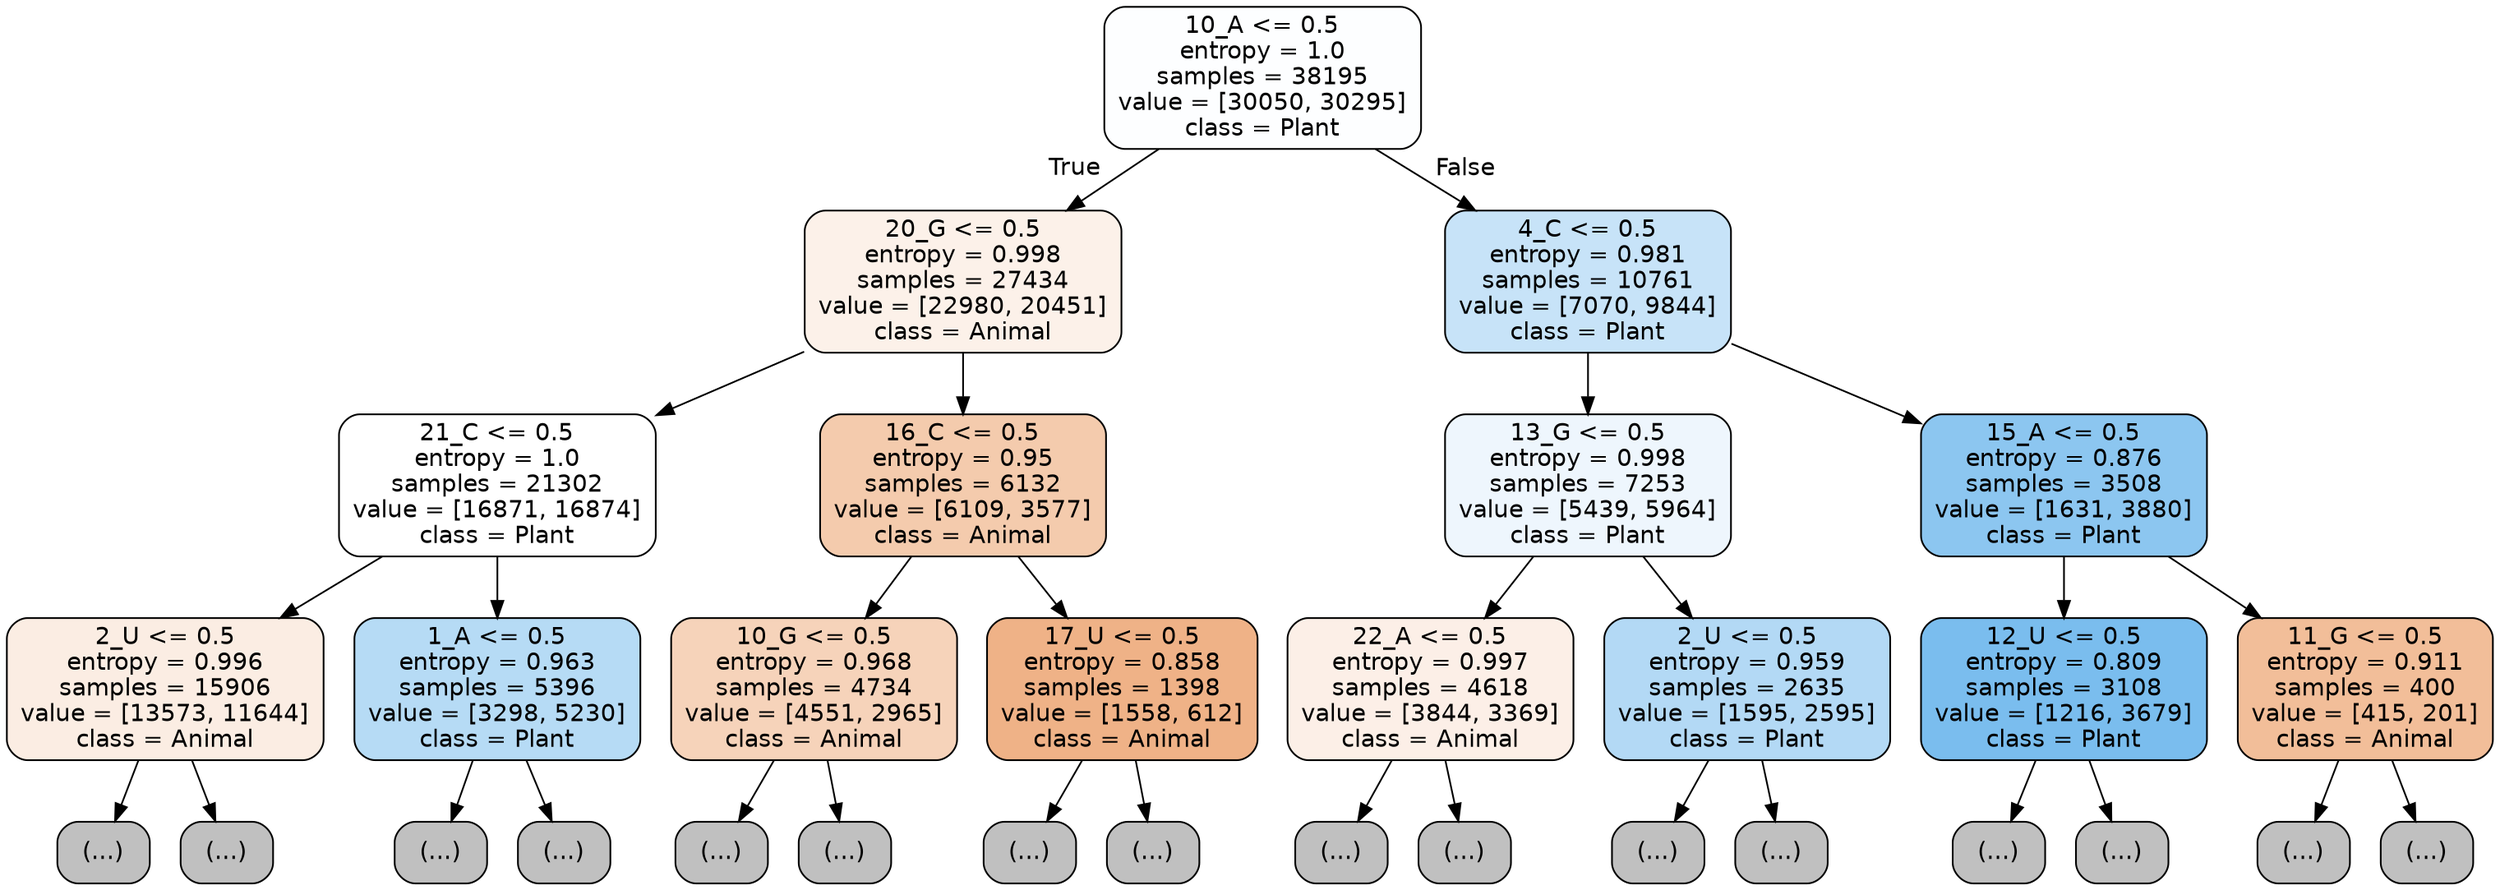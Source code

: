 digraph Tree {
node [shape=box, style="filled, rounded", color="black", fontname="helvetica"] ;
edge [fontname="helvetica"] ;
0 [label="10_A <= 0.5\nentropy = 1.0\nsamples = 38195\nvalue = [30050, 30295]\nclass = Plant", fillcolor="#fdfeff"] ;
1 [label="20_G <= 0.5\nentropy = 0.998\nsamples = 27434\nvalue = [22980, 20451]\nclass = Animal", fillcolor="#fcf1e9"] ;
0 -> 1 [labeldistance=2.5, labelangle=45, headlabel="True"] ;
2 [label="21_C <= 0.5\nentropy = 1.0\nsamples = 21302\nvalue = [16871, 16874]\nclass = Plant", fillcolor="#ffffff"] ;
1 -> 2 ;
3 [label="2_U <= 0.5\nentropy = 0.996\nsamples = 15906\nvalue = [13573, 11644]\nclass = Animal", fillcolor="#fbede3"] ;
2 -> 3 ;
4 [label="(...)", fillcolor="#C0C0C0"] ;
3 -> 4 ;
5797 [label="(...)", fillcolor="#C0C0C0"] ;
3 -> 5797 ;
7822 [label="1_A <= 0.5\nentropy = 0.963\nsamples = 5396\nvalue = [3298, 5230]\nclass = Plant", fillcolor="#b6dbf5"] ;
2 -> 7822 ;
7823 [label="(...)", fillcolor="#C0C0C0"] ;
7822 -> 7823 ;
9436 [label="(...)", fillcolor="#C0C0C0"] ;
7822 -> 9436 ;
9873 [label="16_C <= 0.5\nentropy = 0.95\nsamples = 6132\nvalue = [6109, 3577]\nclass = Animal", fillcolor="#f4cbad"] ;
1 -> 9873 ;
9874 [label="10_G <= 0.5\nentropy = 0.968\nsamples = 4734\nvalue = [4551, 2965]\nclass = Animal", fillcolor="#f6d3ba"] ;
9873 -> 9874 ;
9875 [label="(...)", fillcolor="#C0C0C0"] ;
9874 -> 9875 ;
11514 [label="(...)", fillcolor="#C0C0C0"] ;
9874 -> 11514 ;
12471 [label="17_U <= 0.5\nentropy = 0.858\nsamples = 1398\nvalue = [1558, 612]\nclass = Animal", fillcolor="#efb287"] ;
9873 -> 12471 ;
12472 [label="(...)", fillcolor="#C0C0C0"] ;
12471 -> 12472 ;
12925 [label="(...)", fillcolor="#C0C0C0"] ;
12471 -> 12925 ;
13140 [label="4_C <= 0.5\nentropy = 0.981\nsamples = 10761\nvalue = [7070, 9844]\nclass = Plant", fillcolor="#c7e3f8"] ;
0 -> 13140 [labeldistance=2.5, labelangle=-45, headlabel="False"] ;
13141 [label="13_G <= 0.5\nentropy = 0.998\nsamples = 7253\nvalue = [5439, 5964]\nclass = Plant", fillcolor="#eef6fd"] ;
13140 -> 13141 ;
13142 [label="22_A <= 0.5\nentropy = 0.997\nsamples = 4618\nvalue = [3844, 3369]\nclass = Animal", fillcolor="#fcefe7"] ;
13141 -> 13142 ;
13143 [label="(...)", fillcolor="#C0C0C0"] ;
13142 -> 13143 ;
15090 [label="(...)", fillcolor="#C0C0C0"] ;
13142 -> 15090 ;
15337 [label="2_U <= 0.5\nentropy = 0.959\nsamples = 2635\nvalue = [1595, 2595]\nclass = Plant", fillcolor="#b3d9f5"] ;
13141 -> 15337 ;
15338 [label="(...)", fillcolor="#C0C0C0"] ;
15337 -> 15338 ;
16075 [label="(...)", fillcolor="#C0C0C0"] ;
15337 -> 16075 ;
16346 [label="15_A <= 0.5\nentropy = 0.876\nsamples = 3508\nvalue = [1631, 3880]\nclass = Plant", fillcolor="#8cc6f0"] ;
13140 -> 16346 ;
16347 [label="12_U <= 0.5\nentropy = 0.809\nsamples = 3108\nvalue = [1216, 3679]\nclass = Plant", fillcolor="#7abdee"] ;
16346 -> 16347 ;
16348 [label="(...)", fillcolor="#C0C0C0"] ;
16347 -> 16348 ;
16885 [label="(...)", fillcolor="#C0C0C0"] ;
16347 -> 16885 ;
17036 [label="11_G <= 0.5\nentropy = 0.911\nsamples = 400\nvalue = [415, 201]\nclass = Animal", fillcolor="#f2be99"] ;
16346 -> 17036 ;
17037 [label="(...)", fillcolor="#C0C0C0"] ;
17036 -> 17037 ;
17176 [label="(...)", fillcolor="#C0C0C0"] ;
17036 -> 17176 ;
}